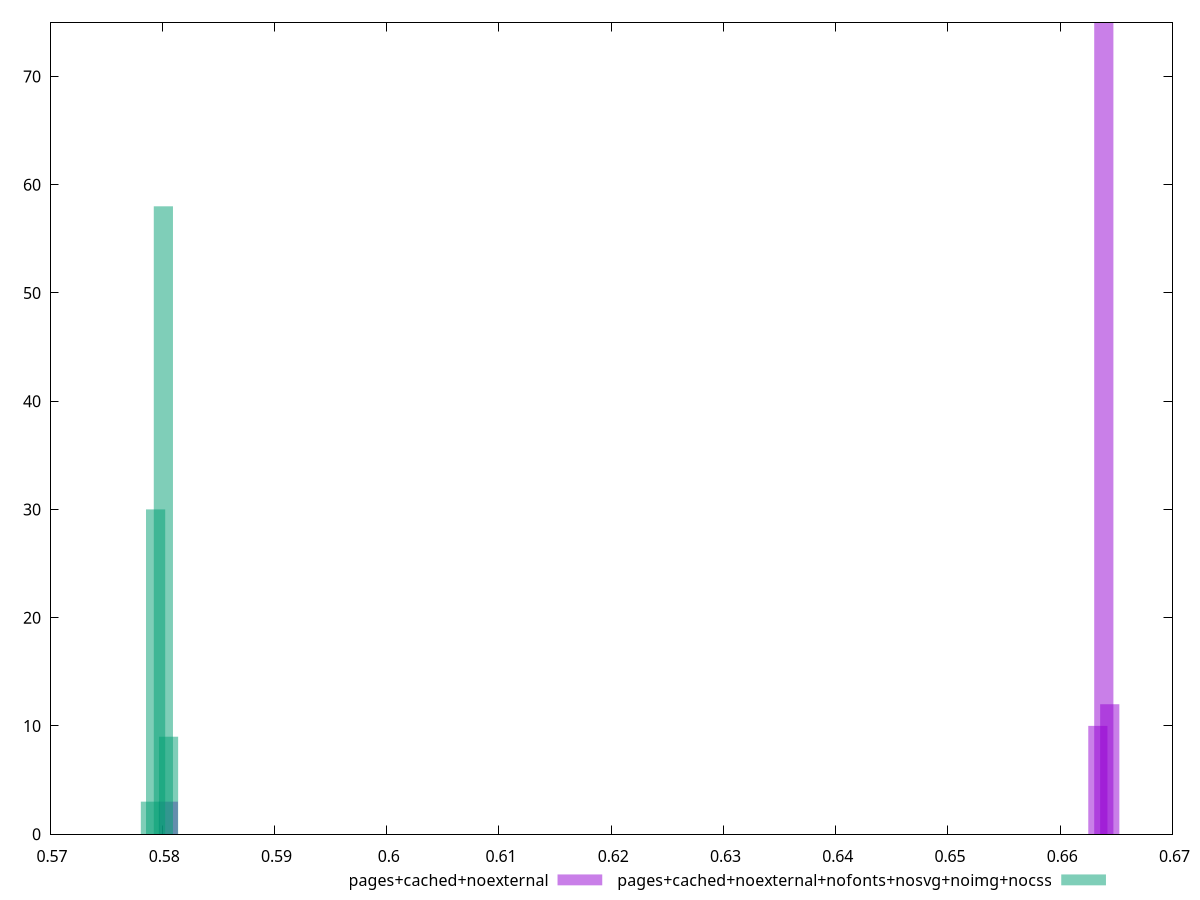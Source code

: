 $_pagesCachedNoexternal <<EOF
0.663351037161853 10
0.6638807292330496 75
0.580542510031454 3
0.6644104213042462 12
EOF
$_pagesCachedNoexternalNofontsNosvgNoimgNocss <<EOF
0.5800998502131053 58
0.5794076069550944 30
0.5805613457184459 9
0.5789461114497538 3
EOF
set key outside below
set terminal pngcairo
set output "report_00005_2020-11-02T22-26-11.212Z/uses-rel-preload/uses-rel-preload_pages+cached+noexternal_pages+cached+noexternal+nofonts+nosvg+noimg+nocss+hist.png"
set boxwidth 0.0017092861970898477
set style fill transparent solid 0.5 noborder
set yrange [0:75]
plot $_pagesCachedNoexternal title "pages+cached+noexternal" with boxes ,$_pagesCachedNoexternalNofontsNosvgNoimgNocss title "pages+cached+noexternal+nofonts+nosvg+noimg+nocss" with boxes ,